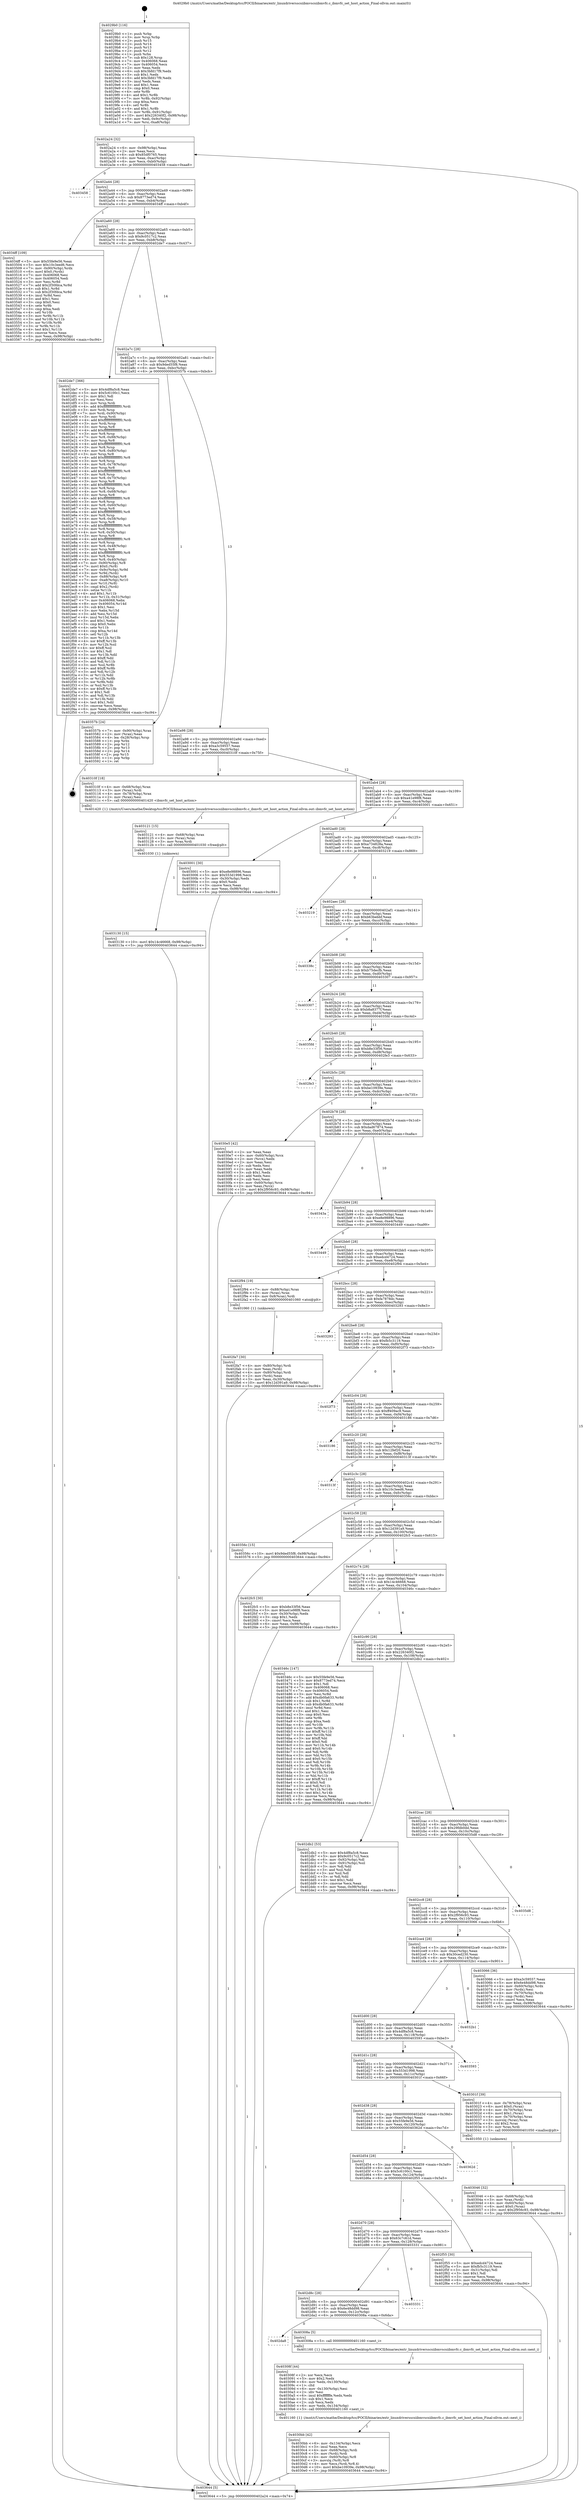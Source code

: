digraph "0x4029b0" {
  label = "0x4029b0 (/mnt/c/Users/mathe/Desktop/tcc/POCII/binaries/extr_linuxdriversscsiibmvscsiibmvfc.c_ibmvfc_set_host_action_Final-ollvm.out::main(0))"
  labelloc = "t"
  node[shape=record]

  Entry [label="",width=0.3,height=0.3,shape=circle,fillcolor=black,style=filled]
  "0x402a24" [label="{
     0x402a24 [32]\l
     | [instrs]\l
     &nbsp;&nbsp;0x402a24 \<+6\>: mov -0x98(%rbp),%eax\l
     &nbsp;&nbsp;0x402a2a \<+2\>: mov %eax,%ecx\l
     &nbsp;&nbsp;0x402a2c \<+6\>: sub $0x85df0765,%ecx\l
     &nbsp;&nbsp;0x402a32 \<+6\>: mov %eax,-0xac(%rbp)\l
     &nbsp;&nbsp;0x402a38 \<+6\>: mov %ecx,-0xb0(%rbp)\l
     &nbsp;&nbsp;0x402a3e \<+6\>: je 0000000000403458 \<main+0xaa8\>\l
  }"]
  "0x403458" [label="{
     0x403458\l
  }", style=dashed]
  "0x402a44" [label="{
     0x402a44 [28]\l
     | [instrs]\l
     &nbsp;&nbsp;0x402a44 \<+5\>: jmp 0000000000402a49 \<main+0x99\>\l
     &nbsp;&nbsp;0x402a49 \<+6\>: mov -0xac(%rbp),%eax\l
     &nbsp;&nbsp;0x402a4f \<+5\>: sub $0x8773ed74,%eax\l
     &nbsp;&nbsp;0x402a54 \<+6\>: mov %eax,-0xb4(%rbp)\l
     &nbsp;&nbsp;0x402a5a \<+6\>: je 00000000004034ff \<main+0xb4f\>\l
  }"]
  Exit [label="",width=0.3,height=0.3,shape=circle,fillcolor=black,style=filled,peripheries=2]
  "0x4034ff" [label="{
     0x4034ff [109]\l
     | [instrs]\l
     &nbsp;&nbsp;0x4034ff \<+5\>: mov $0x55fe9e56,%eax\l
     &nbsp;&nbsp;0x403504 \<+5\>: mov $0x10c3eed6,%ecx\l
     &nbsp;&nbsp;0x403509 \<+7\>: mov -0x90(%rbp),%rdx\l
     &nbsp;&nbsp;0x403510 \<+6\>: movl $0x0,(%rdx)\l
     &nbsp;&nbsp;0x403516 \<+7\>: mov 0x406068,%esi\l
     &nbsp;&nbsp;0x40351d \<+7\>: mov 0x406054,%edi\l
     &nbsp;&nbsp;0x403524 \<+3\>: mov %esi,%r8d\l
     &nbsp;&nbsp;0x403527 \<+7\>: add $0x2f30fdca,%r8d\l
     &nbsp;&nbsp;0x40352e \<+4\>: sub $0x1,%r8d\l
     &nbsp;&nbsp;0x403532 \<+7\>: sub $0x2f30fdca,%r8d\l
     &nbsp;&nbsp;0x403539 \<+4\>: imul %r8d,%esi\l
     &nbsp;&nbsp;0x40353d \<+3\>: and $0x1,%esi\l
     &nbsp;&nbsp;0x403540 \<+3\>: cmp $0x0,%esi\l
     &nbsp;&nbsp;0x403543 \<+4\>: sete %r9b\l
     &nbsp;&nbsp;0x403547 \<+3\>: cmp $0xa,%edi\l
     &nbsp;&nbsp;0x40354a \<+4\>: setl %r10b\l
     &nbsp;&nbsp;0x40354e \<+3\>: mov %r9b,%r11b\l
     &nbsp;&nbsp;0x403551 \<+3\>: and %r10b,%r11b\l
     &nbsp;&nbsp;0x403554 \<+3\>: xor %r10b,%r9b\l
     &nbsp;&nbsp;0x403557 \<+3\>: or %r9b,%r11b\l
     &nbsp;&nbsp;0x40355a \<+4\>: test $0x1,%r11b\l
     &nbsp;&nbsp;0x40355e \<+3\>: cmovne %ecx,%eax\l
     &nbsp;&nbsp;0x403561 \<+6\>: mov %eax,-0x98(%rbp)\l
     &nbsp;&nbsp;0x403567 \<+5\>: jmp 0000000000403644 \<main+0xc94\>\l
  }"]
  "0x402a60" [label="{
     0x402a60 [28]\l
     | [instrs]\l
     &nbsp;&nbsp;0x402a60 \<+5\>: jmp 0000000000402a65 \<main+0xb5\>\l
     &nbsp;&nbsp;0x402a65 \<+6\>: mov -0xac(%rbp),%eax\l
     &nbsp;&nbsp;0x402a6b \<+5\>: sub $0x9c0517c2,%eax\l
     &nbsp;&nbsp;0x402a70 \<+6\>: mov %eax,-0xb8(%rbp)\l
     &nbsp;&nbsp;0x402a76 \<+6\>: je 0000000000402de7 \<main+0x437\>\l
  }"]
  "0x403130" [label="{
     0x403130 [15]\l
     | [instrs]\l
     &nbsp;&nbsp;0x403130 \<+10\>: movl $0x14c46668,-0x98(%rbp)\l
     &nbsp;&nbsp;0x40313a \<+5\>: jmp 0000000000403644 \<main+0xc94\>\l
  }"]
  "0x402de7" [label="{
     0x402de7 [366]\l
     | [instrs]\l
     &nbsp;&nbsp;0x402de7 \<+5\>: mov $0x4df8a5c8,%eax\l
     &nbsp;&nbsp;0x402dec \<+5\>: mov $0x5c6100c1,%ecx\l
     &nbsp;&nbsp;0x402df1 \<+2\>: mov $0x1,%dl\l
     &nbsp;&nbsp;0x402df3 \<+2\>: xor %esi,%esi\l
     &nbsp;&nbsp;0x402df5 \<+3\>: mov %rsp,%rdi\l
     &nbsp;&nbsp;0x402df8 \<+4\>: add $0xfffffffffffffff0,%rdi\l
     &nbsp;&nbsp;0x402dfc \<+3\>: mov %rdi,%rsp\l
     &nbsp;&nbsp;0x402dff \<+7\>: mov %rdi,-0x90(%rbp)\l
     &nbsp;&nbsp;0x402e06 \<+3\>: mov %rsp,%rdi\l
     &nbsp;&nbsp;0x402e09 \<+4\>: add $0xfffffffffffffff0,%rdi\l
     &nbsp;&nbsp;0x402e0d \<+3\>: mov %rdi,%rsp\l
     &nbsp;&nbsp;0x402e10 \<+3\>: mov %rsp,%r8\l
     &nbsp;&nbsp;0x402e13 \<+4\>: add $0xfffffffffffffff0,%r8\l
     &nbsp;&nbsp;0x402e17 \<+3\>: mov %r8,%rsp\l
     &nbsp;&nbsp;0x402e1a \<+7\>: mov %r8,-0x88(%rbp)\l
     &nbsp;&nbsp;0x402e21 \<+3\>: mov %rsp,%r8\l
     &nbsp;&nbsp;0x402e24 \<+4\>: add $0xfffffffffffffff0,%r8\l
     &nbsp;&nbsp;0x402e28 \<+3\>: mov %r8,%rsp\l
     &nbsp;&nbsp;0x402e2b \<+4\>: mov %r8,-0x80(%rbp)\l
     &nbsp;&nbsp;0x402e2f \<+3\>: mov %rsp,%r8\l
     &nbsp;&nbsp;0x402e32 \<+4\>: add $0xfffffffffffffff0,%r8\l
     &nbsp;&nbsp;0x402e36 \<+3\>: mov %r8,%rsp\l
     &nbsp;&nbsp;0x402e39 \<+4\>: mov %r8,-0x78(%rbp)\l
     &nbsp;&nbsp;0x402e3d \<+3\>: mov %rsp,%r8\l
     &nbsp;&nbsp;0x402e40 \<+4\>: add $0xfffffffffffffff0,%r8\l
     &nbsp;&nbsp;0x402e44 \<+3\>: mov %r8,%rsp\l
     &nbsp;&nbsp;0x402e47 \<+4\>: mov %r8,-0x70(%rbp)\l
     &nbsp;&nbsp;0x402e4b \<+3\>: mov %rsp,%r8\l
     &nbsp;&nbsp;0x402e4e \<+4\>: add $0xfffffffffffffff0,%r8\l
     &nbsp;&nbsp;0x402e52 \<+3\>: mov %r8,%rsp\l
     &nbsp;&nbsp;0x402e55 \<+4\>: mov %r8,-0x68(%rbp)\l
     &nbsp;&nbsp;0x402e59 \<+3\>: mov %rsp,%r8\l
     &nbsp;&nbsp;0x402e5c \<+4\>: add $0xfffffffffffffff0,%r8\l
     &nbsp;&nbsp;0x402e60 \<+3\>: mov %r8,%rsp\l
     &nbsp;&nbsp;0x402e63 \<+4\>: mov %r8,-0x60(%rbp)\l
     &nbsp;&nbsp;0x402e67 \<+3\>: mov %rsp,%r8\l
     &nbsp;&nbsp;0x402e6a \<+4\>: add $0xfffffffffffffff0,%r8\l
     &nbsp;&nbsp;0x402e6e \<+3\>: mov %r8,%rsp\l
     &nbsp;&nbsp;0x402e71 \<+4\>: mov %r8,-0x58(%rbp)\l
     &nbsp;&nbsp;0x402e75 \<+3\>: mov %rsp,%r8\l
     &nbsp;&nbsp;0x402e78 \<+4\>: add $0xfffffffffffffff0,%r8\l
     &nbsp;&nbsp;0x402e7c \<+3\>: mov %r8,%rsp\l
     &nbsp;&nbsp;0x402e7f \<+4\>: mov %r8,-0x50(%rbp)\l
     &nbsp;&nbsp;0x402e83 \<+3\>: mov %rsp,%r8\l
     &nbsp;&nbsp;0x402e86 \<+4\>: add $0xfffffffffffffff0,%r8\l
     &nbsp;&nbsp;0x402e8a \<+3\>: mov %r8,%rsp\l
     &nbsp;&nbsp;0x402e8d \<+4\>: mov %r8,-0x48(%rbp)\l
     &nbsp;&nbsp;0x402e91 \<+3\>: mov %rsp,%r8\l
     &nbsp;&nbsp;0x402e94 \<+4\>: add $0xfffffffffffffff0,%r8\l
     &nbsp;&nbsp;0x402e98 \<+3\>: mov %r8,%rsp\l
     &nbsp;&nbsp;0x402e9b \<+4\>: mov %r8,-0x40(%rbp)\l
     &nbsp;&nbsp;0x402e9f \<+7\>: mov -0x90(%rbp),%r8\l
     &nbsp;&nbsp;0x402ea6 \<+7\>: movl $0x0,(%r8)\l
     &nbsp;&nbsp;0x402ead \<+7\>: mov -0x9c(%rbp),%r9d\l
     &nbsp;&nbsp;0x402eb4 \<+3\>: mov %r9d,(%rdi)\l
     &nbsp;&nbsp;0x402eb7 \<+7\>: mov -0x88(%rbp),%r8\l
     &nbsp;&nbsp;0x402ebe \<+7\>: mov -0xa8(%rbp),%r10\l
     &nbsp;&nbsp;0x402ec5 \<+3\>: mov %r10,(%r8)\l
     &nbsp;&nbsp;0x402ec8 \<+3\>: cmpl $0x2,(%rdi)\l
     &nbsp;&nbsp;0x402ecb \<+4\>: setne %r11b\l
     &nbsp;&nbsp;0x402ecf \<+4\>: and $0x1,%r11b\l
     &nbsp;&nbsp;0x402ed3 \<+4\>: mov %r11b,-0x31(%rbp)\l
     &nbsp;&nbsp;0x402ed7 \<+7\>: mov 0x406068,%ebx\l
     &nbsp;&nbsp;0x402ede \<+8\>: mov 0x406054,%r14d\l
     &nbsp;&nbsp;0x402ee6 \<+3\>: sub $0x1,%esi\l
     &nbsp;&nbsp;0x402ee9 \<+3\>: mov %ebx,%r15d\l
     &nbsp;&nbsp;0x402eec \<+3\>: add %esi,%r15d\l
     &nbsp;&nbsp;0x402eef \<+4\>: imul %r15d,%ebx\l
     &nbsp;&nbsp;0x402ef3 \<+3\>: and $0x1,%ebx\l
     &nbsp;&nbsp;0x402ef6 \<+3\>: cmp $0x0,%ebx\l
     &nbsp;&nbsp;0x402ef9 \<+4\>: sete %r11b\l
     &nbsp;&nbsp;0x402efd \<+4\>: cmp $0xa,%r14d\l
     &nbsp;&nbsp;0x402f01 \<+4\>: setl %r12b\l
     &nbsp;&nbsp;0x402f05 \<+3\>: mov %r11b,%r13b\l
     &nbsp;&nbsp;0x402f08 \<+4\>: xor $0xff,%r13b\l
     &nbsp;&nbsp;0x402f0c \<+3\>: mov %r12b,%sil\l
     &nbsp;&nbsp;0x402f0f \<+4\>: xor $0xff,%sil\l
     &nbsp;&nbsp;0x402f13 \<+3\>: xor $0x1,%dl\l
     &nbsp;&nbsp;0x402f16 \<+3\>: mov %r13b,%dil\l
     &nbsp;&nbsp;0x402f19 \<+4\>: and $0xff,%dil\l
     &nbsp;&nbsp;0x402f1d \<+3\>: and %dl,%r11b\l
     &nbsp;&nbsp;0x402f20 \<+3\>: mov %sil,%r8b\l
     &nbsp;&nbsp;0x402f23 \<+4\>: and $0xff,%r8b\l
     &nbsp;&nbsp;0x402f27 \<+3\>: and %dl,%r12b\l
     &nbsp;&nbsp;0x402f2a \<+3\>: or %r11b,%dil\l
     &nbsp;&nbsp;0x402f2d \<+3\>: or %r12b,%r8b\l
     &nbsp;&nbsp;0x402f30 \<+3\>: xor %r8b,%dil\l
     &nbsp;&nbsp;0x402f33 \<+3\>: or %sil,%r13b\l
     &nbsp;&nbsp;0x402f36 \<+4\>: xor $0xff,%r13b\l
     &nbsp;&nbsp;0x402f3a \<+3\>: or $0x1,%dl\l
     &nbsp;&nbsp;0x402f3d \<+3\>: and %dl,%r13b\l
     &nbsp;&nbsp;0x402f40 \<+3\>: or %r13b,%dil\l
     &nbsp;&nbsp;0x402f43 \<+4\>: test $0x1,%dil\l
     &nbsp;&nbsp;0x402f47 \<+3\>: cmovne %ecx,%eax\l
     &nbsp;&nbsp;0x402f4a \<+6\>: mov %eax,-0x98(%rbp)\l
     &nbsp;&nbsp;0x402f50 \<+5\>: jmp 0000000000403644 \<main+0xc94\>\l
  }"]
  "0x402a7c" [label="{
     0x402a7c [28]\l
     | [instrs]\l
     &nbsp;&nbsp;0x402a7c \<+5\>: jmp 0000000000402a81 \<main+0xd1\>\l
     &nbsp;&nbsp;0x402a81 \<+6\>: mov -0xac(%rbp),%eax\l
     &nbsp;&nbsp;0x402a87 \<+5\>: sub $0x9ded55f8,%eax\l
     &nbsp;&nbsp;0x402a8c \<+6\>: mov %eax,-0xbc(%rbp)\l
     &nbsp;&nbsp;0x402a92 \<+6\>: je 000000000040357b \<main+0xbcb\>\l
  }"]
  "0x403121" [label="{
     0x403121 [15]\l
     | [instrs]\l
     &nbsp;&nbsp;0x403121 \<+4\>: mov -0x68(%rbp),%rax\l
     &nbsp;&nbsp;0x403125 \<+3\>: mov (%rax),%rax\l
     &nbsp;&nbsp;0x403128 \<+3\>: mov %rax,%rdi\l
     &nbsp;&nbsp;0x40312b \<+5\>: call 0000000000401030 \<free@plt\>\l
     | [calls]\l
     &nbsp;&nbsp;0x401030 \{1\} (unknown)\l
  }"]
  "0x40357b" [label="{
     0x40357b [24]\l
     | [instrs]\l
     &nbsp;&nbsp;0x40357b \<+7\>: mov -0x90(%rbp),%rax\l
     &nbsp;&nbsp;0x403582 \<+2\>: mov (%rax),%eax\l
     &nbsp;&nbsp;0x403584 \<+4\>: lea -0x28(%rbp),%rsp\l
     &nbsp;&nbsp;0x403588 \<+1\>: pop %rbx\l
     &nbsp;&nbsp;0x403589 \<+2\>: pop %r12\l
     &nbsp;&nbsp;0x40358b \<+2\>: pop %r13\l
     &nbsp;&nbsp;0x40358d \<+2\>: pop %r14\l
     &nbsp;&nbsp;0x40358f \<+2\>: pop %r15\l
     &nbsp;&nbsp;0x403591 \<+1\>: pop %rbp\l
     &nbsp;&nbsp;0x403592 \<+1\>: ret\l
  }"]
  "0x402a98" [label="{
     0x402a98 [28]\l
     | [instrs]\l
     &nbsp;&nbsp;0x402a98 \<+5\>: jmp 0000000000402a9d \<main+0xed\>\l
     &nbsp;&nbsp;0x402a9d \<+6\>: mov -0xac(%rbp),%eax\l
     &nbsp;&nbsp;0x402aa3 \<+5\>: sub $0xa3c59557,%eax\l
     &nbsp;&nbsp;0x402aa8 \<+6\>: mov %eax,-0xc0(%rbp)\l
     &nbsp;&nbsp;0x402aae \<+6\>: je 000000000040310f \<main+0x75f\>\l
  }"]
  "0x4030bb" [label="{
     0x4030bb [42]\l
     | [instrs]\l
     &nbsp;&nbsp;0x4030bb \<+6\>: mov -0x134(%rbp),%ecx\l
     &nbsp;&nbsp;0x4030c1 \<+3\>: imul %eax,%ecx\l
     &nbsp;&nbsp;0x4030c4 \<+4\>: mov -0x68(%rbp),%rdi\l
     &nbsp;&nbsp;0x4030c8 \<+3\>: mov (%rdi),%rdi\l
     &nbsp;&nbsp;0x4030cb \<+4\>: mov -0x60(%rbp),%r8\l
     &nbsp;&nbsp;0x4030cf \<+3\>: movslq (%r8),%r8\l
     &nbsp;&nbsp;0x4030d2 \<+4\>: mov %ecx,(%rdi,%r8,4)\l
     &nbsp;&nbsp;0x4030d6 \<+10\>: movl $0xbe10939e,-0x98(%rbp)\l
     &nbsp;&nbsp;0x4030e0 \<+5\>: jmp 0000000000403644 \<main+0xc94\>\l
  }"]
  "0x40310f" [label="{
     0x40310f [18]\l
     | [instrs]\l
     &nbsp;&nbsp;0x40310f \<+4\>: mov -0x68(%rbp),%rax\l
     &nbsp;&nbsp;0x403113 \<+3\>: mov (%rax),%rdi\l
     &nbsp;&nbsp;0x403116 \<+4\>: mov -0x78(%rbp),%rax\l
     &nbsp;&nbsp;0x40311a \<+2\>: mov (%rax),%esi\l
     &nbsp;&nbsp;0x40311c \<+5\>: call 0000000000401420 \<ibmvfc_set_host_action\>\l
     | [calls]\l
     &nbsp;&nbsp;0x401420 \{1\} (/mnt/c/Users/mathe/Desktop/tcc/POCII/binaries/extr_linuxdriversscsiibmvscsiibmvfc.c_ibmvfc_set_host_action_Final-ollvm.out::ibmvfc_set_host_action)\l
  }"]
  "0x402ab4" [label="{
     0x402ab4 [28]\l
     | [instrs]\l
     &nbsp;&nbsp;0x402ab4 \<+5\>: jmp 0000000000402ab9 \<main+0x109\>\l
     &nbsp;&nbsp;0x402ab9 \<+6\>: mov -0xac(%rbp),%eax\l
     &nbsp;&nbsp;0x402abf \<+5\>: sub $0xa41e98f8,%eax\l
     &nbsp;&nbsp;0x402ac4 \<+6\>: mov %eax,-0xc4(%rbp)\l
     &nbsp;&nbsp;0x402aca \<+6\>: je 0000000000403001 \<main+0x651\>\l
  }"]
  "0x40308f" [label="{
     0x40308f [44]\l
     | [instrs]\l
     &nbsp;&nbsp;0x40308f \<+2\>: xor %ecx,%ecx\l
     &nbsp;&nbsp;0x403091 \<+5\>: mov $0x2,%edx\l
     &nbsp;&nbsp;0x403096 \<+6\>: mov %edx,-0x130(%rbp)\l
     &nbsp;&nbsp;0x40309c \<+1\>: cltd\l
     &nbsp;&nbsp;0x40309d \<+6\>: mov -0x130(%rbp),%esi\l
     &nbsp;&nbsp;0x4030a3 \<+2\>: idiv %esi\l
     &nbsp;&nbsp;0x4030a5 \<+6\>: imul $0xfffffffe,%edx,%edx\l
     &nbsp;&nbsp;0x4030ab \<+3\>: sub $0x1,%ecx\l
     &nbsp;&nbsp;0x4030ae \<+2\>: sub %ecx,%edx\l
     &nbsp;&nbsp;0x4030b0 \<+6\>: mov %edx,-0x134(%rbp)\l
     &nbsp;&nbsp;0x4030b6 \<+5\>: call 0000000000401160 \<next_i\>\l
     | [calls]\l
     &nbsp;&nbsp;0x401160 \{1\} (/mnt/c/Users/mathe/Desktop/tcc/POCII/binaries/extr_linuxdriversscsiibmvscsiibmvfc.c_ibmvfc_set_host_action_Final-ollvm.out::next_i)\l
  }"]
  "0x403001" [label="{
     0x403001 [30]\l
     | [instrs]\l
     &nbsp;&nbsp;0x403001 \<+5\>: mov $0xe8e98896,%eax\l
     &nbsp;&nbsp;0x403006 \<+5\>: mov $0x553d1998,%ecx\l
     &nbsp;&nbsp;0x40300b \<+3\>: mov -0x30(%rbp),%edx\l
     &nbsp;&nbsp;0x40300e \<+3\>: cmp $0x0,%edx\l
     &nbsp;&nbsp;0x403011 \<+3\>: cmove %ecx,%eax\l
     &nbsp;&nbsp;0x403014 \<+6\>: mov %eax,-0x98(%rbp)\l
     &nbsp;&nbsp;0x40301a \<+5\>: jmp 0000000000403644 \<main+0xc94\>\l
  }"]
  "0x402ad0" [label="{
     0x402ad0 [28]\l
     | [instrs]\l
     &nbsp;&nbsp;0x402ad0 \<+5\>: jmp 0000000000402ad5 \<main+0x125\>\l
     &nbsp;&nbsp;0x402ad5 \<+6\>: mov -0xac(%rbp),%eax\l
     &nbsp;&nbsp;0x402adb \<+5\>: sub $0xa734828a,%eax\l
     &nbsp;&nbsp;0x402ae0 \<+6\>: mov %eax,-0xc8(%rbp)\l
     &nbsp;&nbsp;0x402ae6 \<+6\>: je 0000000000403219 \<main+0x869\>\l
  }"]
  "0x402da8" [label="{
     0x402da8\l
  }", style=dashed]
  "0x403219" [label="{
     0x403219\l
  }", style=dashed]
  "0x402aec" [label="{
     0x402aec [28]\l
     | [instrs]\l
     &nbsp;&nbsp;0x402aec \<+5\>: jmp 0000000000402af1 \<main+0x141\>\l
     &nbsp;&nbsp;0x402af1 \<+6\>: mov -0xac(%rbp),%eax\l
     &nbsp;&nbsp;0x402af7 \<+5\>: sub $0xb63bebbf,%eax\l
     &nbsp;&nbsp;0x402afc \<+6\>: mov %eax,-0xcc(%rbp)\l
     &nbsp;&nbsp;0x402b02 \<+6\>: je 000000000040338c \<main+0x9dc\>\l
  }"]
  "0x40308a" [label="{
     0x40308a [5]\l
     | [instrs]\l
     &nbsp;&nbsp;0x40308a \<+5\>: call 0000000000401160 \<next_i\>\l
     | [calls]\l
     &nbsp;&nbsp;0x401160 \{1\} (/mnt/c/Users/mathe/Desktop/tcc/POCII/binaries/extr_linuxdriversscsiibmvscsiibmvfc.c_ibmvfc_set_host_action_Final-ollvm.out::next_i)\l
  }"]
  "0x40338c" [label="{
     0x40338c\l
  }", style=dashed]
  "0x402b08" [label="{
     0x402b08 [28]\l
     | [instrs]\l
     &nbsp;&nbsp;0x402b08 \<+5\>: jmp 0000000000402b0d \<main+0x15d\>\l
     &nbsp;&nbsp;0x402b0d \<+6\>: mov -0xac(%rbp),%eax\l
     &nbsp;&nbsp;0x402b13 \<+5\>: sub $0xb75decfb,%eax\l
     &nbsp;&nbsp;0x402b18 \<+6\>: mov %eax,-0xd0(%rbp)\l
     &nbsp;&nbsp;0x402b1e \<+6\>: je 0000000000403307 \<main+0x957\>\l
  }"]
  "0x402d8c" [label="{
     0x402d8c [28]\l
     | [instrs]\l
     &nbsp;&nbsp;0x402d8c \<+5\>: jmp 0000000000402d91 \<main+0x3e1\>\l
     &nbsp;&nbsp;0x402d91 \<+6\>: mov -0xac(%rbp),%eax\l
     &nbsp;&nbsp;0x402d97 \<+5\>: sub $0x6e48dd98,%eax\l
     &nbsp;&nbsp;0x402d9c \<+6\>: mov %eax,-0x12c(%rbp)\l
     &nbsp;&nbsp;0x402da2 \<+6\>: je 000000000040308a \<main+0x6da\>\l
  }"]
  "0x403307" [label="{
     0x403307\l
  }", style=dashed]
  "0x402b24" [label="{
     0x402b24 [28]\l
     | [instrs]\l
     &nbsp;&nbsp;0x402b24 \<+5\>: jmp 0000000000402b29 \<main+0x179\>\l
     &nbsp;&nbsp;0x402b29 \<+6\>: mov -0xac(%rbp),%eax\l
     &nbsp;&nbsp;0x402b2f \<+5\>: sub $0xb8a8377f,%eax\l
     &nbsp;&nbsp;0x402b34 \<+6\>: mov %eax,-0xd4(%rbp)\l
     &nbsp;&nbsp;0x402b3a \<+6\>: je 00000000004035fd \<main+0xc4d\>\l
  }"]
  "0x403331" [label="{
     0x403331\l
  }", style=dashed]
  "0x4035fd" [label="{
     0x4035fd\l
  }", style=dashed]
  "0x402b40" [label="{
     0x402b40 [28]\l
     | [instrs]\l
     &nbsp;&nbsp;0x402b40 \<+5\>: jmp 0000000000402b45 \<main+0x195\>\l
     &nbsp;&nbsp;0x402b45 \<+6\>: mov -0xac(%rbp),%eax\l
     &nbsp;&nbsp;0x402b4b \<+5\>: sub $0xb8e33f56,%eax\l
     &nbsp;&nbsp;0x402b50 \<+6\>: mov %eax,-0xd8(%rbp)\l
     &nbsp;&nbsp;0x402b56 \<+6\>: je 0000000000402fe3 \<main+0x633\>\l
  }"]
  "0x403046" [label="{
     0x403046 [32]\l
     | [instrs]\l
     &nbsp;&nbsp;0x403046 \<+4\>: mov -0x68(%rbp),%rdi\l
     &nbsp;&nbsp;0x40304a \<+3\>: mov %rax,(%rdi)\l
     &nbsp;&nbsp;0x40304d \<+4\>: mov -0x60(%rbp),%rax\l
     &nbsp;&nbsp;0x403051 \<+6\>: movl $0x0,(%rax)\l
     &nbsp;&nbsp;0x403057 \<+10\>: movl $0x2f956c93,-0x98(%rbp)\l
     &nbsp;&nbsp;0x403061 \<+5\>: jmp 0000000000403644 \<main+0xc94\>\l
  }"]
  "0x402fe3" [label="{
     0x402fe3\l
  }", style=dashed]
  "0x402b5c" [label="{
     0x402b5c [28]\l
     | [instrs]\l
     &nbsp;&nbsp;0x402b5c \<+5\>: jmp 0000000000402b61 \<main+0x1b1\>\l
     &nbsp;&nbsp;0x402b61 \<+6\>: mov -0xac(%rbp),%eax\l
     &nbsp;&nbsp;0x402b67 \<+5\>: sub $0xbe10939e,%eax\l
     &nbsp;&nbsp;0x402b6c \<+6\>: mov %eax,-0xdc(%rbp)\l
     &nbsp;&nbsp;0x402b72 \<+6\>: je 00000000004030e5 \<main+0x735\>\l
  }"]
  "0x402fa7" [label="{
     0x402fa7 [30]\l
     | [instrs]\l
     &nbsp;&nbsp;0x402fa7 \<+4\>: mov -0x80(%rbp),%rdi\l
     &nbsp;&nbsp;0x402fab \<+2\>: mov %eax,(%rdi)\l
     &nbsp;&nbsp;0x402fad \<+4\>: mov -0x80(%rbp),%rdi\l
     &nbsp;&nbsp;0x402fb1 \<+2\>: mov (%rdi),%eax\l
     &nbsp;&nbsp;0x402fb3 \<+3\>: mov %eax,-0x30(%rbp)\l
     &nbsp;&nbsp;0x402fb6 \<+10\>: movl $0x12d391a9,-0x98(%rbp)\l
     &nbsp;&nbsp;0x402fc0 \<+5\>: jmp 0000000000403644 \<main+0xc94\>\l
  }"]
  "0x4030e5" [label="{
     0x4030e5 [42]\l
     | [instrs]\l
     &nbsp;&nbsp;0x4030e5 \<+2\>: xor %eax,%eax\l
     &nbsp;&nbsp;0x4030e7 \<+4\>: mov -0x60(%rbp),%rcx\l
     &nbsp;&nbsp;0x4030eb \<+2\>: mov (%rcx),%edx\l
     &nbsp;&nbsp;0x4030ed \<+2\>: mov %eax,%esi\l
     &nbsp;&nbsp;0x4030ef \<+2\>: sub %edx,%esi\l
     &nbsp;&nbsp;0x4030f1 \<+2\>: mov %eax,%edx\l
     &nbsp;&nbsp;0x4030f3 \<+3\>: sub $0x1,%edx\l
     &nbsp;&nbsp;0x4030f6 \<+2\>: add %edx,%esi\l
     &nbsp;&nbsp;0x4030f8 \<+2\>: sub %esi,%eax\l
     &nbsp;&nbsp;0x4030fa \<+4\>: mov -0x60(%rbp),%rcx\l
     &nbsp;&nbsp;0x4030fe \<+2\>: mov %eax,(%rcx)\l
     &nbsp;&nbsp;0x403100 \<+10\>: movl $0x2f956c93,-0x98(%rbp)\l
     &nbsp;&nbsp;0x40310a \<+5\>: jmp 0000000000403644 \<main+0xc94\>\l
  }"]
  "0x402b78" [label="{
     0x402b78 [28]\l
     | [instrs]\l
     &nbsp;&nbsp;0x402b78 \<+5\>: jmp 0000000000402b7d \<main+0x1cd\>\l
     &nbsp;&nbsp;0x402b7d \<+6\>: mov -0xac(%rbp),%eax\l
     &nbsp;&nbsp;0x402b83 \<+5\>: sub $0xdad67874,%eax\l
     &nbsp;&nbsp;0x402b88 \<+6\>: mov %eax,-0xe0(%rbp)\l
     &nbsp;&nbsp;0x402b8e \<+6\>: je 000000000040343a \<main+0xa8a\>\l
  }"]
  "0x402d70" [label="{
     0x402d70 [28]\l
     | [instrs]\l
     &nbsp;&nbsp;0x402d70 \<+5\>: jmp 0000000000402d75 \<main+0x3c5\>\l
     &nbsp;&nbsp;0x402d75 \<+6\>: mov -0xac(%rbp),%eax\l
     &nbsp;&nbsp;0x402d7b \<+5\>: sub $0x63c7c61d,%eax\l
     &nbsp;&nbsp;0x402d80 \<+6\>: mov %eax,-0x128(%rbp)\l
     &nbsp;&nbsp;0x402d86 \<+6\>: je 0000000000403331 \<main+0x981\>\l
  }"]
  "0x40343a" [label="{
     0x40343a\l
  }", style=dashed]
  "0x402b94" [label="{
     0x402b94 [28]\l
     | [instrs]\l
     &nbsp;&nbsp;0x402b94 \<+5\>: jmp 0000000000402b99 \<main+0x1e9\>\l
     &nbsp;&nbsp;0x402b99 \<+6\>: mov -0xac(%rbp),%eax\l
     &nbsp;&nbsp;0x402b9f \<+5\>: sub $0xe8e98896,%eax\l
     &nbsp;&nbsp;0x402ba4 \<+6\>: mov %eax,-0xe4(%rbp)\l
     &nbsp;&nbsp;0x402baa \<+6\>: je 0000000000403449 \<main+0xa99\>\l
  }"]
  "0x402f55" [label="{
     0x402f55 [30]\l
     | [instrs]\l
     &nbsp;&nbsp;0x402f55 \<+5\>: mov $0xedcd4724,%eax\l
     &nbsp;&nbsp;0x402f5a \<+5\>: mov $0xfb5c3119,%ecx\l
     &nbsp;&nbsp;0x402f5f \<+3\>: mov -0x31(%rbp),%dl\l
     &nbsp;&nbsp;0x402f62 \<+3\>: test $0x1,%dl\l
     &nbsp;&nbsp;0x402f65 \<+3\>: cmovne %ecx,%eax\l
     &nbsp;&nbsp;0x402f68 \<+6\>: mov %eax,-0x98(%rbp)\l
     &nbsp;&nbsp;0x402f6e \<+5\>: jmp 0000000000403644 \<main+0xc94\>\l
  }"]
  "0x403449" [label="{
     0x403449\l
  }", style=dashed]
  "0x402bb0" [label="{
     0x402bb0 [28]\l
     | [instrs]\l
     &nbsp;&nbsp;0x402bb0 \<+5\>: jmp 0000000000402bb5 \<main+0x205\>\l
     &nbsp;&nbsp;0x402bb5 \<+6\>: mov -0xac(%rbp),%eax\l
     &nbsp;&nbsp;0x402bbb \<+5\>: sub $0xedcd4724,%eax\l
     &nbsp;&nbsp;0x402bc0 \<+6\>: mov %eax,-0xe8(%rbp)\l
     &nbsp;&nbsp;0x402bc6 \<+6\>: je 0000000000402f94 \<main+0x5e4\>\l
  }"]
  "0x402d54" [label="{
     0x402d54 [28]\l
     | [instrs]\l
     &nbsp;&nbsp;0x402d54 \<+5\>: jmp 0000000000402d59 \<main+0x3a9\>\l
     &nbsp;&nbsp;0x402d59 \<+6\>: mov -0xac(%rbp),%eax\l
     &nbsp;&nbsp;0x402d5f \<+5\>: sub $0x5c6100c1,%eax\l
     &nbsp;&nbsp;0x402d64 \<+6\>: mov %eax,-0x124(%rbp)\l
     &nbsp;&nbsp;0x402d6a \<+6\>: je 0000000000402f55 \<main+0x5a5\>\l
  }"]
  "0x402f94" [label="{
     0x402f94 [19]\l
     | [instrs]\l
     &nbsp;&nbsp;0x402f94 \<+7\>: mov -0x88(%rbp),%rax\l
     &nbsp;&nbsp;0x402f9b \<+3\>: mov (%rax),%rax\l
     &nbsp;&nbsp;0x402f9e \<+4\>: mov 0x8(%rax),%rdi\l
     &nbsp;&nbsp;0x402fa2 \<+5\>: call 0000000000401060 \<atoi@plt\>\l
     | [calls]\l
     &nbsp;&nbsp;0x401060 \{1\} (unknown)\l
  }"]
  "0x402bcc" [label="{
     0x402bcc [28]\l
     | [instrs]\l
     &nbsp;&nbsp;0x402bcc \<+5\>: jmp 0000000000402bd1 \<main+0x221\>\l
     &nbsp;&nbsp;0x402bd1 \<+6\>: mov -0xac(%rbp),%eax\l
     &nbsp;&nbsp;0x402bd7 \<+5\>: sub $0xfa7878dc,%eax\l
     &nbsp;&nbsp;0x402bdc \<+6\>: mov %eax,-0xec(%rbp)\l
     &nbsp;&nbsp;0x402be2 \<+6\>: je 0000000000403293 \<main+0x8e3\>\l
  }"]
  "0x40362d" [label="{
     0x40362d\l
  }", style=dashed]
  "0x403293" [label="{
     0x403293\l
  }", style=dashed]
  "0x402be8" [label="{
     0x402be8 [28]\l
     | [instrs]\l
     &nbsp;&nbsp;0x402be8 \<+5\>: jmp 0000000000402bed \<main+0x23d\>\l
     &nbsp;&nbsp;0x402bed \<+6\>: mov -0xac(%rbp),%eax\l
     &nbsp;&nbsp;0x402bf3 \<+5\>: sub $0xfb5c3119,%eax\l
     &nbsp;&nbsp;0x402bf8 \<+6\>: mov %eax,-0xf0(%rbp)\l
     &nbsp;&nbsp;0x402bfe \<+6\>: je 0000000000402f73 \<main+0x5c3\>\l
  }"]
  "0x402d38" [label="{
     0x402d38 [28]\l
     | [instrs]\l
     &nbsp;&nbsp;0x402d38 \<+5\>: jmp 0000000000402d3d \<main+0x38d\>\l
     &nbsp;&nbsp;0x402d3d \<+6\>: mov -0xac(%rbp),%eax\l
     &nbsp;&nbsp;0x402d43 \<+5\>: sub $0x55fe9e56,%eax\l
     &nbsp;&nbsp;0x402d48 \<+6\>: mov %eax,-0x120(%rbp)\l
     &nbsp;&nbsp;0x402d4e \<+6\>: je 000000000040362d \<main+0xc7d\>\l
  }"]
  "0x402f73" [label="{
     0x402f73\l
  }", style=dashed]
  "0x402c04" [label="{
     0x402c04 [28]\l
     | [instrs]\l
     &nbsp;&nbsp;0x402c04 \<+5\>: jmp 0000000000402c09 \<main+0x259\>\l
     &nbsp;&nbsp;0x402c09 \<+6\>: mov -0xac(%rbp),%eax\l
     &nbsp;&nbsp;0x402c0f \<+5\>: sub $0xff409ac9,%eax\l
     &nbsp;&nbsp;0x402c14 \<+6\>: mov %eax,-0xf4(%rbp)\l
     &nbsp;&nbsp;0x402c1a \<+6\>: je 0000000000403186 \<main+0x7d6\>\l
  }"]
  "0x40301f" [label="{
     0x40301f [39]\l
     | [instrs]\l
     &nbsp;&nbsp;0x40301f \<+4\>: mov -0x78(%rbp),%rax\l
     &nbsp;&nbsp;0x403023 \<+6\>: movl $0x0,(%rax)\l
     &nbsp;&nbsp;0x403029 \<+4\>: mov -0x70(%rbp),%rax\l
     &nbsp;&nbsp;0x40302d \<+6\>: movl $0x1,(%rax)\l
     &nbsp;&nbsp;0x403033 \<+4\>: mov -0x70(%rbp),%rax\l
     &nbsp;&nbsp;0x403037 \<+3\>: movslq (%rax),%rax\l
     &nbsp;&nbsp;0x40303a \<+4\>: shl $0x2,%rax\l
     &nbsp;&nbsp;0x40303e \<+3\>: mov %rax,%rdi\l
     &nbsp;&nbsp;0x403041 \<+5\>: call 0000000000401050 \<malloc@plt\>\l
     | [calls]\l
     &nbsp;&nbsp;0x401050 \{1\} (unknown)\l
  }"]
  "0x403186" [label="{
     0x403186\l
  }", style=dashed]
  "0x402c20" [label="{
     0x402c20 [28]\l
     | [instrs]\l
     &nbsp;&nbsp;0x402c20 \<+5\>: jmp 0000000000402c25 \<main+0x275\>\l
     &nbsp;&nbsp;0x402c25 \<+6\>: mov -0xac(%rbp),%eax\l
     &nbsp;&nbsp;0x402c2b \<+5\>: sub $0x12fef20,%eax\l
     &nbsp;&nbsp;0x402c30 \<+6\>: mov %eax,-0xf8(%rbp)\l
     &nbsp;&nbsp;0x402c36 \<+6\>: je 000000000040313f \<main+0x78f\>\l
  }"]
  "0x402d1c" [label="{
     0x402d1c [28]\l
     | [instrs]\l
     &nbsp;&nbsp;0x402d1c \<+5\>: jmp 0000000000402d21 \<main+0x371\>\l
     &nbsp;&nbsp;0x402d21 \<+6\>: mov -0xac(%rbp),%eax\l
     &nbsp;&nbsp;0x402d27 \<+5\>: sub $0x553d1998,%eax\l
     &nbsp;&nbsp;0x402d2c \<+6\>: mov %eax,-0x11c(%rbp)\l
     &nbsp;&nbsp;0x402d32 \<+6\>: je 000000000040301f \<main+0x66f\>\l
  }"]
  "0x40313f" [label="{
     0x40313f\l
  }", style=dashed]
  "0x402c3c" [label="{
     0x402c3c [28]\l
     | [instrs]\l
     &nbsp;&nbsp;0x402c3c \<+5\>: jmp 0000000000402c41 \<main+0x291\>\l
     &nbsp;&nbsp;0x402c41 \<+6\>: mov -0xac(%rbp),%eax\l
     &nbsp;&nbsp;0x402c47 \<+5\>: sub $0x10c3eed6,%eax\l
     &nbsp;&nbsp;0x402c4c \<+6\>: mov %eax,-0xfc(%rbp)\l
     &nbsp;&nbsp;0x402c52 \<+6\>: je 000000000040356c \<main+0xbbc\>\l
  }"]
  "0x403593" [label="{
     0x403593\l
  }", style=dashed]
  "0x40356c" [label="{
     0x40356c [15]\l
     | [instrs]\l
     &nbsp;&nbsp;0x40356c \<+10\>: movl $0x9ded55f8,-0x98(%rbp)\l
     &nbsp;&nbsp;0x403576 \<+5\>: jmp 0000000000403644 \<main+0xc94\>\l
  }"]
  "0x402c58" [label="{
     0x402c58 [28]\l
     | [instrs]\l
     &nbsp;&nbsp;0x402c58 \<+5\>: jmp 0000000000402c5d \<main+0x2ad\>\l
     &nbsp;&nbsp;0x402c5d \<+6\>: mov -0xac(%rbp),%eax\l
     &nbsp;&nbsp;0x402c63 \<+5\>: sub $0x12d391a9,%eax\l
     &nbsp;&nbsp;0x402c68 \<+6\>: mov %eax,-0x100(%rbp)\l
     &nbsp;&nbsp;0x402c6e \<+6\>: je 0000000000402fc5 \<main+0x615\>\l
  }"]
  "0x402d00" [label="{
     0x402d00 [28]\l
     | [instrs]\l
     &nbsp;&nbsp;0x402d00 \<+5\>: jmp 0000000000402d05 \<main+0x355\>\l
     &nbsp;&nbsp;0x402d05 \<+6\>: mov -0xac(%rbp),%eax\l
     &nbsp;&nbsp;0x402d0b \<+5\>: sub $0x4df8a5c8,%eax\l
     &nbsp;&nbsp;0x402d10 \<+6\>: mov %eax,-0x118(%rbp)\l
     &nbsp;&nbsp;0x402d16 \<+6\>: je 0000000000403593 \<main+0xbe3\>\l
  }"]
  "0x402fc5" [label="{
     0x402fc5 [30]\l
     | [instrs]\l
     &nbsp;&nbsp;0x402fc5 \<+5\>: mov $0xb8e33f56,%eax\l
     &nbsp;&nbsp;0x402fca \<+5\>: mov $0xa41e98f8,%ecx\l
     &nbsp;&nbsp;0x402fcf \<+3\>: mov -0x30(%rbp),%edx\l
     &nbsp;&nbsp;0x402fd2 \<+3\>: cmp $0x1,%edx\l
     &nbsp;&nbsp;0x402fd5 \<+3\>: cmovl %ecx,%eax\l
     &nbsp;&nbsp;0x402fd8 \<+6\>: mov %eax,-0x98(%rbp)\l
     &nbsp;&nbsp;0x402fde \<+5\>: jmp 0000000000403644 \<main+0xc94\>\l
  }"]
  "0x402c74" [label="{
     0x402c74 [28]\l
     | [instrs]\l
     &nbsp;&nbsp;0x402c74 \<+5\>: jmp 0000000000402c79 \<main+0x2c9\>\l
     &nbsp;&nbsp;0x402c79 \<+6\>: mov -0xac(%rbp),%eax\l
     &nbsp;&nbsp;0x402c7f \<+5\>: sub $0x14c46668,%eax\l
     &nbsp;&nbsp;0x402c84 \<+6\>: mov %eax,-0x104(%rbp)\l
     &nbsp;&nbsp;0x402c8a \<+6\>: je 000000000040346c \<main+0xabc\>\l
  }"]
  "0x4032b1" [label="{
     0x4032b1\l
  }", style=dashed]
  "0x40346c" [label="{
     0x40346c [147]\l
     | [instrs]\l
     &nbsp;&nbsp;0x40346c \<+5\>: mov $0x55fe9e56,%eax\l
     &nbsp;&nbsp;0x403471 \<+5\>: mov $0x8773ed74,%ecx\l
     &nbsp;&nbsp;0x403476 \<+2\>: mov $0x1,%dl\l
     &nbsp;&nbsp;0x403478 \<+7\>: mov 0x406068,%esi\l
     &nbsp;&nbsp;0x40347f \<+7\>: mov 0x406054,%edi\l
     &nbsp;&nbsp;0x403486 \<+3\>: mov %esi,%r8d\l
     &nbsp;&nbsp;0x403489 \<+7\>: add $0xdb0fa633,%r8d\l
     &nbsp;&nbsp;0x403490 \<+4\>: sub $0x1,%r8d\l
     &nbsp;&nbsp;0x403494 \<+7\>: sub $0xdb0fa633,%r8d\l
     &nbsp;&nbsp;0x40349b \<+4\>: imul %r8d,%esi\l
     &nbsp;&nbsp;0x40349f \<+3\>: and $0x1,%esi\l
     &nbsp;&nbsp;0x4034a2 \<+3\>: cmp $0x0,%esi\l
     &nbsp;&nbsp;0x4034a5 \<+4\>: sete %r9b\l
     &nbsp;&nbsp;0x4034a9 \<+3\>: cmp $0xa,%edi\l
     &nbsp;&nbsp;0x4034ac \<+4\>: setl %r10b\l
     &nbsp;&nbsp;0x4034b0 \<+3\>: mov %r9b,%r11b\l
     &nbsp;&nbsp;0x4034b3 \<+4\>: xor $0xff,%r11b\l
     &nbsp;&nbsp;0x4034b7 \<+3\>: mov %r10b,%bl\l
     &nbsp;&nbsp;0x4034ba \<+3\>: xor $0xff,%bl\l
     &nbsp;&nbsp;0x4034bd \<+3\>: xor $0x0,%dl\l
     &nbsp;&nbsp;0x4034c0 \<+3\>: mov %r11b,%r14b\l
     &nbsp;&nbsp;0x4034c3 \<+4\>: and $0x0,%r14b\l
     &nbsp;&nbsp;0x4034c7 \<+3\>: and %dl,%r9b\l
     &nbsp;&nbsp;0x4034ca \<+3\>: mov %bl,%r15b\l
     &nbsp;&nbsp;0x4034cd \<+4\>: and $0x0,%r15b\l
     &nbsp;&nbsp;0x4034d1 \<+3\>: and %dl,%r10b\l
     &nbsp;&nbsp;0x4034d4 \<+3\>: or %r9b,%r14b\l
     &nbsp;&nbsp;0x4034d7 \<+3\>: or %r10b,%r15b\l
     &nbsp;&nbsp;0x4034da \<+3\>: xor %r15b,%r14b\l
     &nbsp;&nbsp;0x4034dd \<+3\>: or %bl,%r11b\l
     &nbsp;&nbsp;0x4034e0 \<+4\>: xor $0xff,%r11b\l
     &nbsp;&nbsp;0x4034e4 \<+3\>: or $0x0,%dl\l
     &nbsp;&nbsp;0x4034e7 \<+3\>: and %dl,%r11b\l
     &nbsp;&nbsp;0x4034ea \<+3\>: or %r11b,%r14b\l
     &nbsp;&nbsp;0x4034ed \<+4\>: test $0x1,%r14b\l
     &nbsp;&nbsp;0x4034f1 \<+3\>: cmovne %ecx,%eax\l
     &nbsp;&nbsp;0x4034f4 \<+6\>: mov %eax,-0x98(%rbp)\l
     &nbsp;&nbsp;0x4034fa \<+5\>: jmp 0000000000403644 \<main+0xc94\>\l
  }"]
  "0x402c90" [label="{
     0x402c90 [28]\l
     | [instrs]\l
     &nbsp;&nbsp;0x402c90 \<+5\>: jmp 0000000000402c95 \<main+0x2e5\>\l
     &nbsp;&nbsp;0x402c95 \<+6\>: mov -0xac(%rbp),%eax\l
     &nbsp;&nbsp;0x402c9b \<+5\>: sub $0x226340f2,%eax\l
     &nbsp;&nbsp;0x402ca0 \<+6\>: mov %eax,-0x108(%rbp)\l
     &nbsp;&nbsp;0x402ca6 \<+6\>: je 0000000000402db2 \<main+0x402\>\l
  }"]
  "0x402ce4" [label="{
     0x402ce4 [28]\l
     | [instrs]\l
     &nbsp;&nbsp;0x402ce4 \<+5\>: jmp 0000000000402ce9 \<main+0x339\>\l
     &nbsp;&nbsp;0x402ce9 \<+6\>: mov -0xac(%rbp),%eax\l
     &nbsp;&nbsp;0x402cef \<+5\>: sub $0x30ced230,%eax\l
     &nbsp;&nbsp;0x402cf4 \<+6\>: mov %eax,-0x114(%rbp)\l
     &nbsp;&nbsp;0x402cfa \<+6\>: je 00000000004032b1 \<main+0x901\>\l
  }"]
  "0x402db2" [label="{
     0x402db2 [53]\l
     | [instrs]\l
     &nbsp;&nbsp;0x402db2 \<+5\>: mov $0x4df8a5c8,%eax\l
     &nbsp;&nbsp;0x402db7 \<+5\>: mov $0x9c0517c2,%ecx\l
     &nbsp;&nbsp;0x402dbc \<+6\>: mov -0x92(%rbp),%dl\l
     &nbsp;&nbsp;0x402dc2 \<+7\>: mov -0x91(%rbp),%sil\l
     &nbsp;&nbsp;0x402dc9 \<+3\>: mov %dl,%dil\l
     &nbsp;&nbsp;0x402dcc \<+3\>: and %sil,%dil\l
     &nbsp;&nbsp;0x402dcf \<+3\>: xor %sil,%dl\l
     &nbsp;&nbsp;0x402dd2 \<+3\>: or %dl,%dil\l
     &nbsp;&nbsp;0x402dd5 \<+4\>: test $0x1,%dil\l
     &nbsp;&nbsp;0x402dd9 \<+3\>: cmovne %ecx,%eax\l
     &nbsp;&nbsp;0x402ddc \<+6\>: mov %eax,-0x98(%rbp)\l
     &nbsp;&nbsp;0x402de2 \<+5\>: jmp 0000000000403644 \<main+0xc94\>\l
  }"]
  "0x402cac" [label="{
     0x402cac [28]\l
     | [instrs]\l
     &nbsp;&nbsp;0x402cac \<+5\>: jmp 0000000000402cb1 \<main+0x301\>\l
     &nbsp;&nbsp;0x402cb1 \<+6\>: mov -0xac(%rbp),%eax\l
     &nbsp;&nbsp;0x402cb7 \<+5\>: sub $0x29fdb0dd,%eax\l
     &nbsp;&nbsp;0x402cbc \<+6\>: mov %eax,-0x10c(%rbp)\l
     &nbsp;&nbsp;0x402cc2 \<+6\>: je 00000000004035d8 \<main+0xc28\>\l
  }"]
  "0x403644" [label="{
     0x403644 [5]\l
     | [instrs]\l
     &nbsp;&nbsp;0x403644 \<+5\>: jmp 0000000000402a24 \<main+0x74\>\l
  }"]
  "0x4029b0" [label="{
     0x4029b0 [116]\l
     | [instrs]\l
     &nbsp;&nbsp;0x4029b0 \<+1\>: push %rbp\l
     &nbsp;&nbsp;0x4029b1 \<+3\>: mov %rsp,%rbp\l
     &nbsp;&nbsp;0x4029b4 \<+2\>: push %r15\l
     &nbsp;&nbsp;0x4029b6 \<+2\>: push %r14\l
     &nbsp;&nbsp;0x4029b8 \<+2\>: push %r13\l
     &nbsp;&nbsp;0x4029ba \<+2\>: push %r12\l
     &nbsp;&nbsp;0x4029bc \<+1\>: push %rbx\l
     &nbsp;&nbsp;0x4029bd \<+7\>: sub $0x128,%rsp\l
     &nbsp;&nbsp;0x4029c4 \<+7\>: mov 0x406068,%eax\l
     &nbsp;&nbsp;0x4029cb \<+7\>: mov 0x406054,%ecx\l
     &nbsp;&nbsp;0x4029d2 \<+2\>: mov %eax,%edx\l
     &nbsp;&nbsp;0x4029d4 \<+6\>: sub $0x3bfd17f9,%edx\l
     &nbsp;&nbsp;0x4029da \<+3\>: sub $0x1,%edx\l
     &nbsp;&nbsp;0x4029dd \<+6\>: add $0x3bfd17f9,%edx\l
     &nbsp;&nbsp;0x4029e3 \<+3\>: imul %edx,%eax\l
     &nbsp;&nbsp;0x4029e6 \<+3\>: and $0x1,%eax\l
     &nbsp;&nbsp;0x4029e9 \<+3\>: cmp $0x0,%eax\l
     &nbsp;&nbsp;0x4029ec \<+4\>: sete %r8b\l
     &nbsp;&nbsp;0x4029f0 \<+4\>: and $0x1,%r8b\l
     &nbsp;&nbsp;0x4029f4 \<+7\>: mov %r8b,-0x92(%rbp)\l
     &nbsp;&nbsp;0x4029fb \<+3\>: cmp $0xa,%ecx\l
     &nbsp;&nbsp;0x4029fe \<+4\>: setl %r8b\l
     &nbsp;&nbsp;0x402a02 \<+4\>: and $0x1,%r8b\l
     &nbsp;&nbsp;0x402a06 \<+7\>: mov %r8b,-0x91(%rbp)\l
     &nbsp;&nbsp;0x402a0d \<+10\>: movl $0x226340f2,-0x98(%rbp)\l
     &nbsp;&nbsp;0x402a17 \<+6\>: mov %edi,-0x9c(%rbp)\l
     &nbsp;&nbsp;0x402a1d \<+7\>: mov %rsi,-0xa8(%rbp)\l
  }"]
  "0x403066" [label="{
     0x403066 [36]\l
     | [instrs]\l
     &nbsp;&nbsp;0x403066 \<+5\>: mov $0xa3c59557,%eax\l
     &nbsp;&nbsp;0x40306b \<+5\>: mov $0x6e48dd98,%ecx\l
     &nbsp;&nbsp;0x403070 \<+4\>: mov -0x60(%rbp),%rdx\l
     &nbsp;&nbsp;0x403074 \<+2\>: mov (%rdx),%esi\l
     &nbsp;&nbsp;0x403076 \<+4\>: mov -0x70(%rbp),%rdx\l
     &nbsp;&nbsp;0x40307a \<+2\>: cmp (%rdx),%esi\l
     &nbsp;&nbsp;0x40307c \<+3\>: cmovl %ecx,%eax\l
     &nbsp;&nbsp;0x40307f \<+6\>: mov %eax,-0x98(%rbp)\l
     &nbsp;&nbsp;0x403085 \<+5\>: jmp 0000000000403644 \<main+0xc94\>\l
  }"]
  "0x402cc8" [label="{
     0x402cc8 [28]\l
     | [instrs]\l
     &nbsp;&nbsp;0x402cc8 \<+5\>: jmp 0000000000402ccd \<main+0x31d\>\l
     &nbsp;&nbsp;0x402ccd \<+6\>: mov -0xac(%rbp),%eax\l
     &nbsp;&nbsp;0x402cd3 \<+5\>: sub $0x2f956c93,%eax\l
     &nbsp;&nbsp;0x402cd8 \<+6\>: mov %eax,-0x110(%rbp)\l
     &nbsp;&nbsp;0x402cde \<+6\>: je 0000000000403066 \<main+0x6b6\>\l
  }"]
  "0x4035d8" [label="{
     0x4035d8\l
  }", style=dashed]
  Entry -> "0x4029b0" [label=" 1"]
  "0x402a24" -> "0x403458" [label=" 0"]
  "0x402a24" -> "0x402a44" [label=" 16"]
  "0x40357b" -> Exit [label=" 1"]
  "0x402a44" -> "0x4034ff" [label=" 1"]
  "0x402a44" -> "0x402a60" [label=" 15"]
  "0x40356c" -> "0x403644" [label=" 1"]
  "0x402a60" -> "0x402de7" [label=" 1"]
  "0x402a60" -> "0x402a7c" [label=" 14"]
  "0x4034ff" -> "0x403644" [label=" 1"]
  "0x402a7c" -> "0x40357b" [label=" 1"]
  "0x402a7c" -> "0x402a98" [label=" 13"]
  "0x40346c" -> "0x403644" [label=" 1"]
  "0x402a98" -> "0x40310f" [label=" 1"]
  "0x402a98" -> "0x402ab4" [label=" 12"]
  "0x403130" -> "0x403644" [label=" 1"]
  "0x402ab4" -> "0x403001" [label=" 1"]
  "0x402ab4" -> "0x402ad0" [label=" 11"]
  "0x403121" -> "0x403130" [label=" 1"]
  "0x402ad0" -> "0x403219" [label=" 0"]
  "0x402ad0" -> "0x402aec" [label=" 11"]
  "0x40310f" -> "0x403121" [label=" 1"]
  "0x402aec" -> "0x40338c" [label=" 0"]
  "0x402aec" -> "0x402b08" [label=" 11"]
  "0x4030e5" -> "0x403644" [label=" 1"]
  "0x402b08" -> "0x403307" [label=" 0"]
  "0x402b08" -> "0x402b24" [label=" 11"]
  "0x40308f" -> "0x4030bb" [label=" 1"]
  "0x402b24" -> "0x4035fd" [label=" 0"]
  "0x402b24" -> "0x402b40" [label=" 11"]
  "0x40308a" -> "0x40308f" [label=" 1"]
  "0x402b40" -> "0x402fe3" [label=" 0"]
  "0x402b40" -> "0x402b5c" [label=" 11"]
  "0x402d8c" -> "0x40308a" [label=" 1"]
  "0x402b5c" -> "0x4030e5" [label=" 1"]
  "0x402b5c" -> "0x402b78" [label=" 10"]
  "0x4030bb" -> "0x403644" [label=" 1"]
  "0x402b78" -> "0x40343a" [label=" 0"]
  "0x402b78" -> "0x402b94" [label=" 10"]
  "0x402d70" -> "0x402d8c" [label=" 1"]
  "0x402b94" -> "0x403449" [label=" 0"]
  "0x402b94" -> "0x402bb0" [label=" 10"]
  "0x402d70" -> "0x403331" [label=" 0"]
  "0x402bb0" -> "0x402f94" [label=" 1"]
  "0x402bb0" -> "0x402bcc" [label=" 9"]
  "0x403066" -> "0x403644" [label=" 2"]
  "0x402bcc" -> "0x403293" [label=" 0"]
  "0x402bcc" -> "0x402be8" [label=" 9"]
  "0x403046" -> "0x403644" [label=" 1"]
  "0x402be8" -> "0x402f73" [label=" 0"]
  "0x402be8" -> "0x402c04" [label=" 9"]
  "0x403001" -> "0x403644" [label=" 1"]
  "0x402c04" -> "0x403186" [label=" 0"]
  "0x402c04" -> "0x402c20" [label=" 9"]
  "0x402fc5" -> "0x403644" [label=" 1"]
  "0x402c20" -> "0x40313f" [label=" 0"]
  "0x402c20" -> "0x402c3c" [label=" 9"]
  "0x402f94" -> "0x402fa7" [label=" 1"]
  "0x402c3c" -> "0x40356c" [label=" 1"]
  "0x402c3c" -> "0x402c58" [label=" 8"]
  "0x402f55" -> "0x403644" [label=" 1"]
  "0x402c58" -> "0x402fc5" [label=" 1"]
  "0x402c58" -> "0x402c74" [label=" 7"]
  "0x402d54" -> "0x402f55" [label=" 1"]
  "0x402c74" -> "0x40346c" [label=" 1"]
  "0x402c74" -> "0x402c90" [label=" 6"]
  "0x402d8c" -> "0x402da8" [label=" 0"]
  "0x402c90" -> "0x402db2" [label=" 1"]
  "0x402c90" -> "0x402cac" [label=" 5"]
  "0x402db2" -> "0x403644" [label=" 1"]
  "0x4029b0" -> "0x402a24" [label=" 1"]
  "0x403644" -> "0x402a24" [label=" 15"]
  "0x402d38" -> "0x40362d" [label=" 0"]
  "0x402de7" -> "0x403644" [label=" 1"]
  "0x40301f" -> "0x403046" [label=" 1"]
  "0x402cac" -> "0x4035d8" [label=" 0"]
  "0x402cac" -> "0x402cc8" [label=" 5"]
  "0x402d1c" -> "0x402d38" [label=" 2"]
  "0x402cc8" -> "0x403066" [label=" 2"]
  "0x402cc8" -> "0x402ce4" [label=" 3"]
  "0x402d38" -> "0x402d54" [label=" 2"]
  "0x402ce4" -> "0x4032b1" [label=" 0"]
  "0x402ce4" -> "0x402d00" [label=" 3"]
  "0x402d54" -> "0x402d70" [label=" 1"]
  "0x402d00" -> "0x403593" [label=" 0"]
  "0x402d00" -> "0x402d1c" [label=" 3"]
  "0x402fa7" -> "0x403644" [label=" 1"]
  "0x402d1c" -> "0x40301f" [label=" 1"]
}
